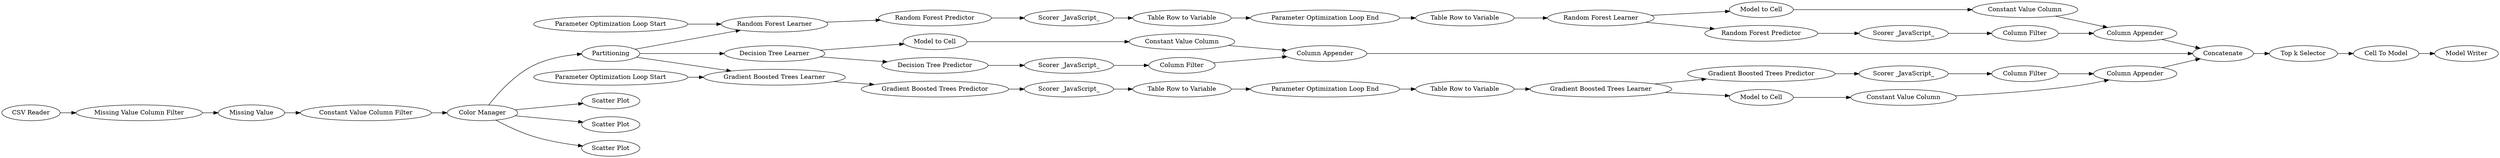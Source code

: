 digraph {
	"5812639762808876052_54" [label="Constant Value Column Filter"]
	"7831756299960623270_44" [label="Parameter Optimization Loop End"]
	"7831756299960623270_60" [label="Scorer _JavaScript_"]
	"7831756299960623270_43" [label="Parameter Optimization Loop Start"]
	"6682474091413025434_49" [label="Scorer _JavaScript_"]
	"7831756299960623270_59" [label="Random Forest Predictor"]
	"7831756299960623270_42" [label="Table Row to Variable"]
	"7831756299960623270_29" [label="Constant Value Column"]
	"5812639762808876052_53" [label="Missing Value"]
	"-1573346669854315136_70" [label="Cell To Model"]
	"7831756299960623270_64" [label="Column Appender"]
	"7831756299960623270_61" [label="Random Forest Learner"]
	"-7565296873665690303_10" [label=Partitioning]
	"7831756299960623270_28" [label="Model to Cell"]
	"2306673623076943864_27" [label="Scorer _JavaScript_"]
	"2306673623076943864_29" [label="Constant Value Column"]
	"7831756299960623270_46" [label="Table Row to Variable"]
	"6682474091413025434_39" [label="Gradient Boosted Trees Learner"]
	"6682474091413025434_45" [label="Gradient Boosted Trees Predictor"]
	"6682474091413025434_41" [label="Scorer _JavaScript_"]
	"7831756299960623270_58" [label="Random Forest Learner"]
	"2306673623076943864_30" [label="Column Filter"]
	"2306673623076943864_31" [label="Column Appender"]
	"-7565296873665690303_27" [label="Scatter Plot"]
	"7831756299960623270_30" [label="Column Filter"]
	"7831756299960623270_63" [label="Scorer _JavaScript_"]
	"6682474091413025434_42" [label="Table Row to Variable"]
	"-7565296873665690303_25" [label="Scatter Plot"]
	"-7565296873665690303_26" [label="Scatter Plot"]
	"-1573346669854315136_71" [label="Model Writer"]
	"5812639762808876052_55" [label="Missing Value Column Filter"]
	"6682474091413025434_44" [label="Parameter Optimization Loop End"]
	"6682474091413025434_47" [label="Gradient Boosted Trees Predictor"]
	"2306673623076943864_15" [label="Decision Tree Predictor"]
	"6682474091413025434_46" [label="Table Row to Variable"]
	"6682474091413025434_53" [label="Column Appender"]
	"1916495571295560190_1" [label="CSV Reader"]
	"6682474091413025434_43" [label="Parameter Optimization Loop Start"]
	"-7565296873665690303_24" [label="Color Manager"]
	"-1573346669854315136_68" [label=Concatenate]
	"-1573346669854315136_69" [label="Top k Selector"]
	"2306673623076943864_28" [label="Model to Cell"]
	"6682474091413025434_52" [label="Column Filter"]
	"6682474091413025434_48" [label="Gradient Boosted Trees Learner"]
	"6682474091413025434_51" [label="Constant Value Column"]
	"2306673623076943864_11" [label="Decision Tree Learner"]
	"6682474091413025434_50" [label="Model to Cell"]
	"7831756299960623270_62" [label="Random Forest Predictor"]
	"7831756299960623270_63" -> "7831756299960623270_30"
	"6682474091413025434_41" -> "6682474091413025434_42"
	"-7565296873665690303_10" -> "6682474091413025434_39"
	"6682474091413025434_53" -> "-1573346669854315136_68"
	"1916495571295560190_1" -> "5812639762808876052_55"
	"6682474091413025434_45" -> "6682474091413025434_41"
	"2306673623076943864_27" -> "2306673623076943864_30"
	"7831756299960623270_62" -> "7831756299960623270_63"
	"6682474091413025434_47" -> "6682474091413025434_49"
	"-7565296873665690303_24" -> "-7565296873665690303_26"
	"-7565296873665690303_10" -> "2306673623076943864_11"
	"-7565296873665690303_24" -> "-7565296873665690303_10"
	"7831756299960623270_30" -> "7831756299960623270_64"
	"2306673623076943864_30" -> "2306673623076943864_31"
	"6682474091413025434_51" -> "6682474091413025434_53"
	"6682474091413025434_48" -> "6682474091413025434_50"
	"5812639762808876052_53" -> "5812639762808876052_54"
	"2306673623076943864_28" -> "2306673623076943864_29"
	"6682474091413025434_48" -> "6682474091413025434_47"
	"2306673623076943864_11" -> "2306673623076943864_15"
	"-7565296873665690303_24" -> "-7565296873665690303_25"
	"2306673623076943864_29" -> "2306673623076943864_31"
	"-7565296873665690303_24" -> "-7565296873665690303_27"
	"-1573346669854315136_69" -> "-1573346669854315136_70"
	"7831756299960623270_43" -> "7831756299960623270_58"
	"6682474091413025434_44" -> "6682474091413025434_46"
	"7831756299960623270_59" -> "7831756299960623270_60"
	"7831756299960623270_46" -> "7831756299960623270_61"
	"6682474091413025434_42" -> "6682474091413025434_44"
	"7831756299960623270_64" -> "-1573346669854315136_68"
	"7831756299960623270_58" -> "7831756299960623270_59"
	"2306673623076943864_15" -> "2306673623076943864_27"
	"6682474091413025434_39" -> "6682474091413025434_45"
	"-1573346669854315136_68" -> "-1573346669854315136_69"
	"7831756299960623270_61" -> "7831756299960623270_28"
	"-1573346669854315136_70" -> "-1573346669854315136_71"
	"7831756299960623270_61" -> "7831756299960623270_62"
	"7831756299960623270_60" -> "7831756299960623270_42"
	"-7565296873665690303_10" -> "7831756299960623270_58"
	"7831756299960623270_29" -> "7831756299960623270_64"
	"6682474091413025434_43" -> "6682474091413025434_39"
	"5812639762808876052_54" -> "-7565296873665690303_24"
	"6682474091413025434_46" -> "6682474091413025434_48"
	"2306673623076943864_11" -> "2306673623076943864_28"
	"7831756299960623270_28" -> "7831756299960623270_29"
	"2306673623076943864_31" -> "-1573346669854315136_68"
	"5812639762808876052_55" -> "5812639762808876052_53"
	"6682474091413025434_52" -> "6682474091413025434_53"
	"7831756299960623270_42" -> "7831756299960623270_44"
	"7831756299960623270_44" -> "7831756299960623270_46"
	"6682474091413025434_50" -> "6682474091413025434_51"
	"6682474091413025434_49" -> "6682474091413025434_52"
	rankdir=LR
}
